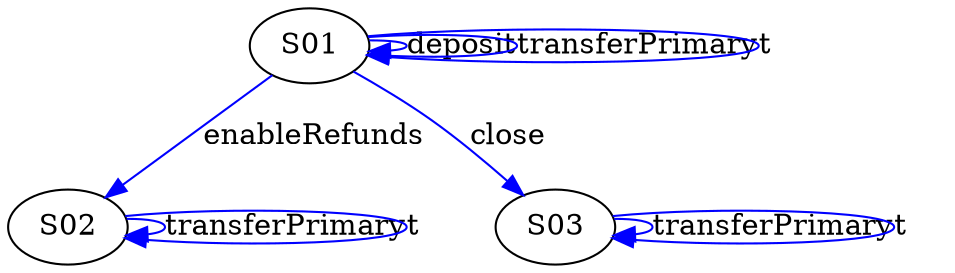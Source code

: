digraph {

S01->S01 [label="deposit", style="", color="blue"]
S01->S01 [label="transferPrimary", style="", color="blue"]
S02->S02 [label="transferPrimary", style="", color="blue"]
S03->S03 [label="transferPrimary", style="", color="blue"]
S03->S03 [label="t", style="", color="blue"]
S01->S02 [label="enableRefunds", style="", color="blue"]
S01->S01 [label="t", style="", color="blue"]
S02->S02 [label="t", style="", color="blue"]
S01->S03 [label="close", style="", color="blue"]
}